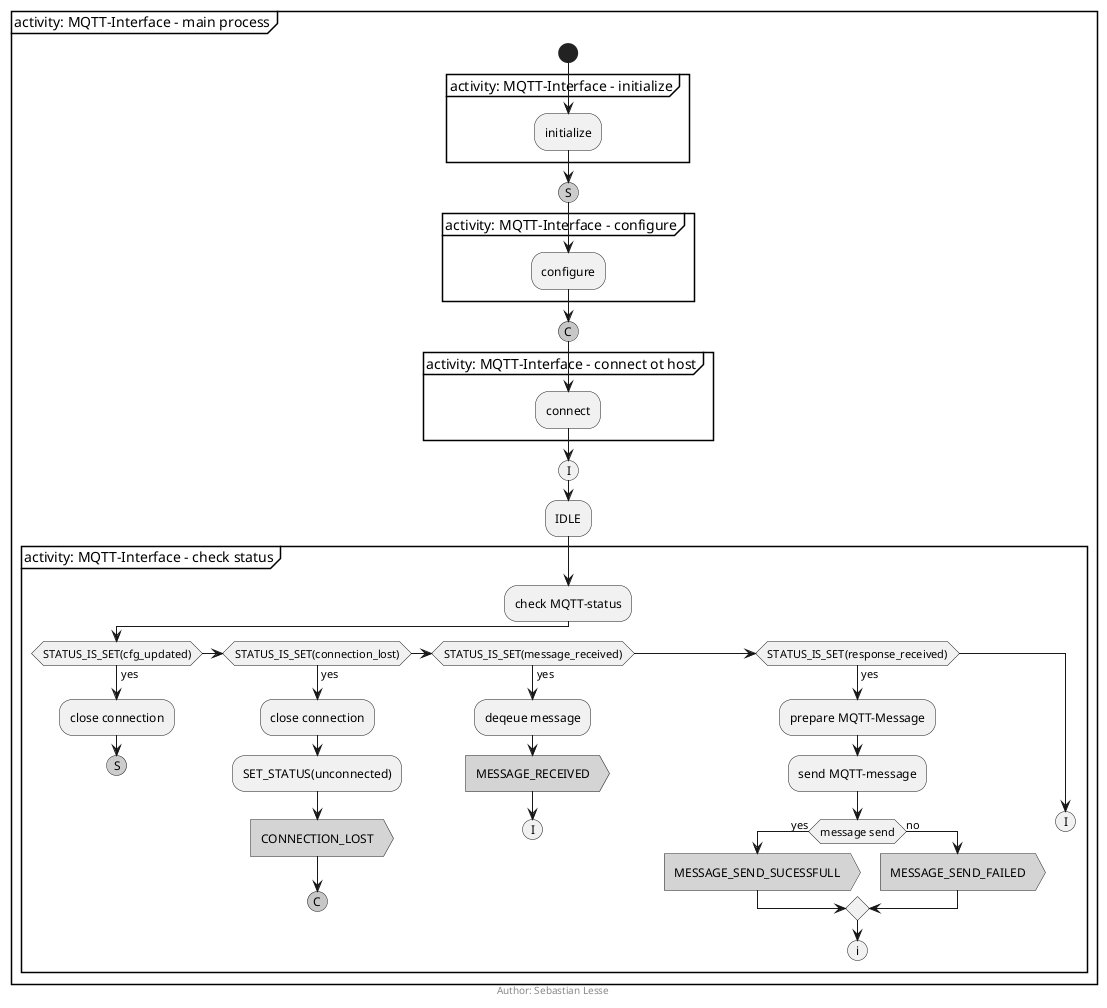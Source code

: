 @startuml

skinparam monochrome true

partition "activity: MQTT-Interface - main process" {

start

partition "activity: MQTT-Interface - initialize" {
	:initialize;
}

#lightblue:(S)

partition "activity: MQTT-Interface - configure" {
	:configure;
}

#lightgreen:(C)

partition "activity: MQTT-Interface - connect ot host" {
	:connect;
}

(I)
:IDLE;

partition "activity: MQTT-Interface - check status" {
	:check MQTT-status;

	if (STATUS_IS_SET(cfg_updated)) then (yes)

		:close connection;
		#lightblue:(S)
		detach

	elseif (STATUS_IS_SET(connection_lost)) then (yes)

		:close connection;
		:SET_STATUS(unconnected);
		#pink:CONNECTION_LOST>
		#lightgreen:(C)
		detach

	elseif (STATUS_IS_SET(message_received)) then (yes)

		:deqeue message;
		#pink:MESSAGE_RECEIVED>
		(I)
		detach

	elseif (STATUS_IS_SET(response_received)) then (yes) 

		:prepare MQTT-Message;
		:send MQTT-message;

		if (message send) then (yes)
			#pink:MESSAGE_SEND_SUCESSFULL>
		else (no)
			#pink:MESSAGE_SEND_FAILED>
		endif

		(i)
		detach
	else

		(I)
		detach
	endif
}

footer Author: Sebastian Lesse

}
@enduml